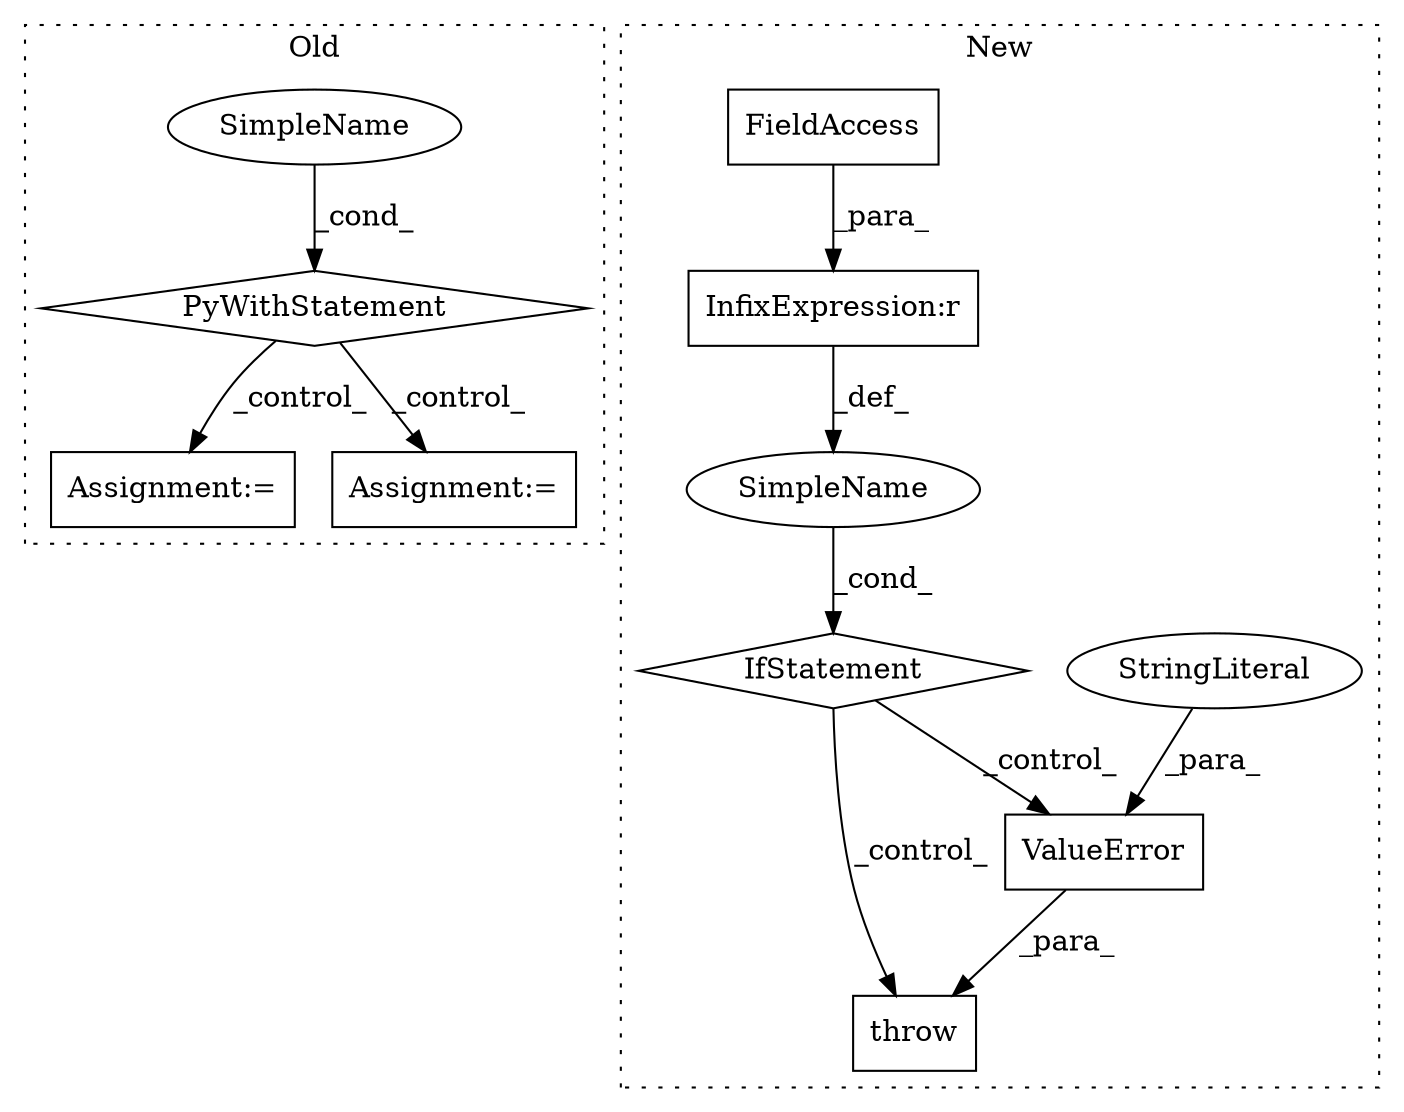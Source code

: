 digraph G {
subgraph cluster0 {
1 [label="PyWithStatement" a="104" s="3029,3081" l="10,2" shape="diamond"];
9 [label="Assignment:=" a="7" s="3326" l="1" shape="box"];
10 [label="SimpleName" a="42" s="" l="" shape="ellipse"];
11 [label="Assignment:=" a="7" s="3619" l="1" shape="box"];
label = "Old";
style="dotted";
}
subgraph cluster1 {
2 [label="ValueError" a="32" s="3802,3882" l="11,1" shape="box"];
3 [label="throw" a="53" s="3796" l="6" shape="box"];
4 [label="SimpleName" a="42" s="" l="" shape="ellipse"];
5 [label="IfStatement" a="25" s="3753,3786" l="4,2" shape="diamond"];
6 [label="InfixExpression:r" a="27" s="3776" l="4" shape="box"];
7 [label="StringLiteral" a="45" s="3813" l="69" shape="ellipse"];
8 [label="FieldAccess" a="22" s="3757" l="19" shape="box"];
label = "New";
style="dotted";
}
1 -> 9 [label="_control_"];
1 -> 11 [label="_control_"];
2 -> 3 [label="_para_"];
4 -> 5 [label="_cond_"];
5 -> 3 [label="_control_"];
5 -> 2 [label="_control_"];
6 -> 4 [label="_def_"];
7 -> 2 [label="_para_"];
8 -> 6 [label="_para_"];
10 -> 1 [label="_cond_"];
}